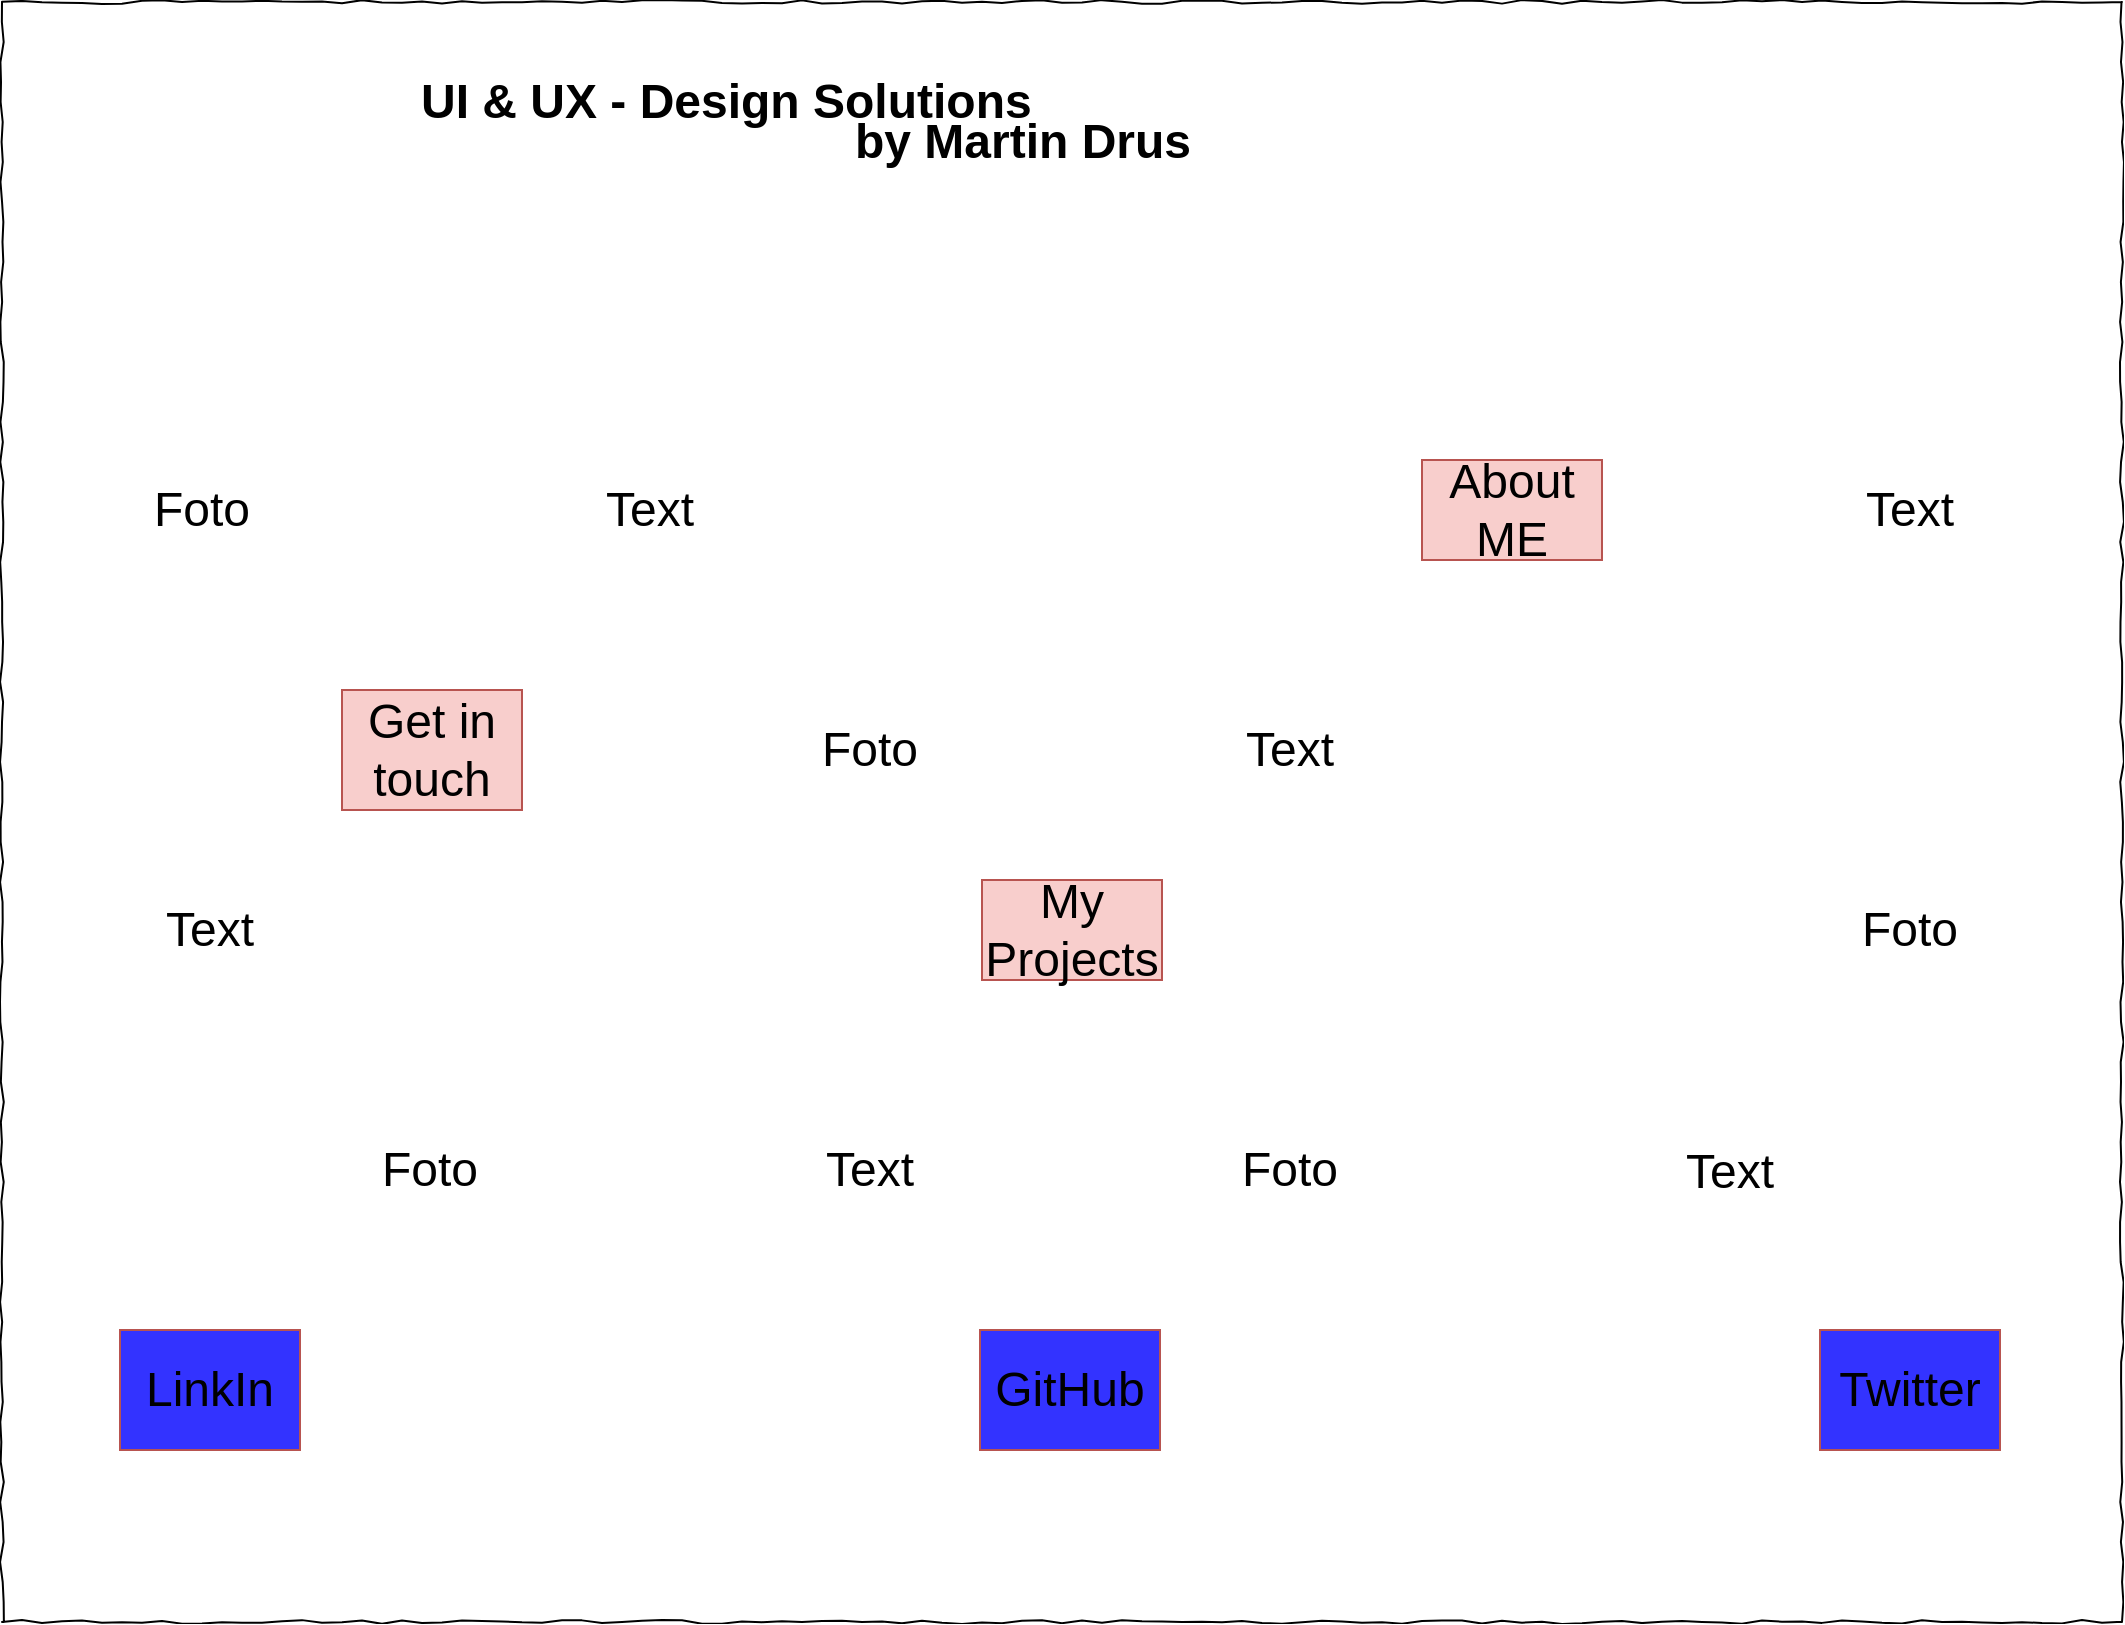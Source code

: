 <mxfile version="20.0.4" type="github" pages="8">
  <diagram name="Desktop_Homepage" id="03018318-947c-dd8e-b7a3-06fadd420f32">
    <mxGraphModel dx="1422" dy="1682" grid="1" gridSize="10" guides="1" tooltips="1" connect="1" arrows="1" fold="1" page="1" pageScale="1" pageWidth="1100" pageHeight="850" background="none" math="0" shadow="0">
      <root>
        <mxCell id="0" />
        <mxCell id="1" parent="0" />
        <mxCell id="HQag_VCg8Njc-sEDRuP--3" value="" style="shape=image;html=1;verticalAlign=top;verticalLabelPosition=bottom;labelBackgroundColor=#ffffff;imageAspect=0;aspect=fixed;image=https://cdn1.iconfinder.com/data/icons/bootstrap-vol-3/16/hexagon-128.png;rotation=90;" vertex="1" parent="1">
          <mxGeometry x="80" y="60" width="128" height="128" as="geometry" />
        </mxCell>
        <mxCell id="HQag_VCg8Njc-sEDRuP--4" value="" style="shape=image;html=1;verticalAlign=top;verticalLabelPosition=bottom;labelBackgroundColor=#ffffff;imageAspect=0;aspect=fixed;image=https://cdn1.iconfinder.com/data/icons/bootstrap-vol-3/16/hexagon-128.png;rotation=90;labelBorderColor=#FF0000;" vertex="1" parent="1">
          <mxGeometry x="190" y="180" width="128" height="128" as="geometry" />
        </mxCell>
        <mxCell id="HQag_VCg8Njc-sEDRuP--5" value="" style="shape=image;html=1;verticalAlign=top;verticalLabelPosition=bottom;labelBackgroundColor=#ffffff;imageAspect=0;aspect=fixed;image=https://cdn1.iconfinder.com/data/icons/bootstrap-vol-3/16/hexagon-128.png;rotation=90;" vertex="1" parent="1">
          <mxGeometry x="510" y="60" width="128" height="128" as="geometry" />
        </mxCell>
        <mxCell id="HQag_VCg8Njc-sEDRuP--6" value="" style="shape=image;html=1;verticalAlign=top;verticalLabelPosition=bottom;labelBackgroundColor=#ffffff;imageAspect=0;aspect=fixed;image=https://cdn1.iconfinder.com/data/icons/bootstrap-vol-3/16/hexagon-128.png;rotation=90;" vertex="1" parent="1">
          <mxGeometry x="930" y="60" width="128" height="128" as="geometry" />
        </mxCell>
        <mxCell id="HQag_VCg8Njc-sEDRuP--7" value="" style="shape=image;html=1;verticalAlign=top;verticalLabelPosition=bottom;labelBackgroundColor=#ffffff;imageAspect=0;aspect=fixed;image=https://cdn1.iconfinder.com/data/icons/bootstrap-vol-3/16/hexagon-128.png;rotation=90;" vertex="1" parent="1">
          <mxGeometry x="730" y="60" width="128" height="128" as="geometry" />
        </mxCell>
        <mxCell id="HQag_VCg8Njc-sEDRuP--8" value="&lt;span style=&quot;color: rgba(0, 0, 0, 0); font-family: monospace; font-size: 0px; text-align: start; background-color: rgb(248, 249, 250);&quot;&gt;%3CmxGraphModel%3E%3Croot%3E%3CmxCell%20id%3D%220%22%2F%3E%3CmxCell%20id%3D%221%22%20parent%3D%220%22%2F%3E%3CmxCell%20id%3D%222%22%20value%3D%22Foto%22%20style%3D%22text%3Bhtml%3D1%3BstrokeColor%3Dnone%3BfillColor%3Dnone%3Balign%3Dcenter%3BverticalAlign%3Dmiddle%3BwhiteSpace%3Dwrap%3Brounded%3D0%3BfontSize%3D24%3B%22%20vertex%3D%221%22%20parent%3D%221%22%3E%3CmxGeometry%20x%3D%22110%22%20y%3D%22109%22%20width%3D%2260%22%20height%3D%2230%22%20as%3D%22geometry%22%2F%3E%3C%2FmxCell%3E%3C%2Froot%3E%3C%2FmxGraphModel%3E&lt;/span&gt;" style="shape=image;html=1;verticalAlign=top;verticalLabelPosition=bottom;labelBackgroundColor=#ffffff;imageAspect=0;aspect=fixed;image=https://cdn1.iconfinder.com/data/icons/bootstrap-vol-3/16/hexagon-128.png;rotation=90;" vertex="1" parent="1">
          <mxGeometry x="300" y="60" width="128" height="128" as="geometry" />
        </mxCell>
        <mxCell id="HQag_VCg8Njc-sEDRuP--9" value="" style="shape=image;html=1;verticalAlign=top;verticalLabelPosition=bottom;labelBackgroundColor=#ffffff;imageAspect=0;aspect=fixed;image=https://cdn1.iconfinder.com/data/icons/bootstrap-vol-3/16/hexagon-128.png;rotation=90;" vertex="1" parent="1">
          <mxGeometry x="410" y="180" width="128" height="128" as="geometry" />
        </mxCell>
        <mxCell id="HQag_VCg8Njc-sEDRuP--10" value="" style="shape=image;html=1;verticalAlign=top;verticalLabelPosition=bottom;labelBackgroundColor=#ffffff;imageAspect=0;aspect=fixed;image=https://cdn1.iconfinder.com/data/icons/bootstrap-vol-3/16/hexagon-128.png;rotation=90;" vertex="1" parent="1">
          <mxGeometry x="620" y="180" width="128" height="128" as="geometry" />
        </mxCell>
        <mxCell id="HQag_VCg8Njc-sEDRuP--11" value="" style="shape=image;html=1;verticalAlign=top;verticalLabelPosition=bottom;labelBackgroundColor=#ffffff;imageAspect=0;aspect=fixed;image=https://cdn1.iconfinder.com/data/icons/bootstrap-vol-3/16/hexagon-128.png;rotation=90;" vertex="1" parent="1">
          <mxGeometry x="840" y="180" width="128" height="128" as="geometry" />
        </mxCell>
        <mxCell id="HQag_VCg8Njc-sEDRuP--12" value="" style="shape=image;html=1;verticalAlign=top;verticalLabelPosition=bottom;labelBackgroundColor=#ffffff;imageAspect=0;aspect=fixed;image=https://cdn1.iconfinder.com/data/icons/bootstrap-vol-3/16/hexagon-128.png;rotation=90;" vertex="1" parent="1">
          <mxGeometry x="80" y="270" width="128" height="128" as="geometry" />
        </mxCell>
        <mxCell id="HQag_VCg8Njc-sEDRuP--13" value="" style="shape=image;html=1;verticalAlign=top;verticalLabelPosition=bottom;labelBackgroundColor=#ffffff;imageAspect=0;aspect=fixed;image=https://cdn1.iconfinder.com/data/icons/bootstrap-vol-3/16/hexagon-128.png;rotation=90;" vertex="1" parent="1">
          <mxGeometry x="300" y="270" width="128" height="128" as="geometry" />
        </mxCell>
        <mxCell id="HQag_VCg8Njc-sEDRuP--14" value="" style="shape=image;html=1;verticalAlign=top;verticalLabelPosition=bottom;labelBackgroundColor=#ffffff;imageAspect=0;aspect=fixed;image=https://cdn1.iconfinder.com/data/icons/bootstrap-vol-3/16/hexagon-128.png;rotation=90;" vertex="1" parent="1">
          <mxGeometry x="510" y="270" width="128" height="128" as="geometry" />
        </mxCell>
        <mxCell id="HQag_VCg8Njc-sEDRuP--15" value="" style="shape=image;html=1;verticalAlign=top;verticalLabelPosition=bottom;labelBackgroundColor=#ffffff;imageAspect=0;aspect=fixed;image=https://cdn1.iconfinder.com/data/icons/bootstrap-vol-3/16/hexagon-128.png;rotation=90;" vertex="1" parent="1">
          <mxGeometry x="730" y="270" width="128" height="128" as="geometry" />
        </mxCell>
        <mxCell id="HQag_VCg8Njc-sEDRuP--16" value="" style="shape=image;html=1;verticalAlign=top;verticalLabelPosition=bottom;labelBackgroundColor=#ffffff;imageAspect=0;aspect=fixed;image=https://cdn1.iconfinder.com/data/icons/bootstrap-vol-3/16/hexagon-128.png;rotation=90;" vertex="1" parent="1">
          <mxGeometry x="930" y="270" width="128" height="128" as="geometry" />
        </mxCell>
        <mxCell id="HQag_VCg8Njc-sEDRuP--17" value="" style="shape=image;html=1;verticalAlign=top;verticalLabelPosition=bottom;labelBackgroundColor=#ffffff;imageAspect=0;aspect=fixed;image=https://cdn1.iconfinder.com/data/icons/bootstrap-vol-3/16/hexagon-128.png;rotation=90;" vertex="1" parent="1">
          <mxGeometry x="190" y="390" width="128" height="128" as="geometry" />
        </mxCell>
        <mxCell id="HQag_VCg8Njc-sEDRuP--18" value="" style="shape=image;html=1;verticalAlign=top;verticalLabelPosition=bottom;labelBackgroundColor=#ffffff;imageAspect=0;aspect=fixed;image=https://cdn1.iconfinder.com/data/icons/bootstrap-vol-3/16/hexagon-128.png;rotation=90;" vertex="1" parent="1">
          <mxGeometry x="410" y="390" width="128" height="128" as="geometry" />
        </mxCell>
        <mxCell id="HQag_VCg8Njc-sEDRuP--19" value="" style="shape=image;html=1;verticalAlign=top;verticalLabelPosition=bottom;labelBackgroundColor=#ffffff;imageAspect=0;aspect=fixed;image=https://cdn1.iconfinder.com/data/icons/bootstrap-vol-3/16/hexagon-128.png;rotation=90;" vertex="1" parent="1">
          <mxGeometry x="620" y="390" width="128" height="128" as="geometry" />
        </mxCell>
        <mxCell id="HQag_VCg8Njc-sEDRuP--20" value="" style="shape=image;html=1;verticalAlign=top;verticalLabelPosition=bottom;labelBackgroundColor=#ffffff;imageAspect=0;aspect=fixed;image=https://cdn1.iconfinder.com/data/icons/bootstrap-vol-3/16/hexagon-128.png;rotation=90;" vertex="1" parent="1">
          <mxGeometry x="840" y="390" width="128" height="128" as="geometry" />
        </mxCell>
        <mxCell id="HQag_VCg8Njc-sEDRuP--21" value="" style="shape=image;html=1;verticalAlign=top;verticalLabelPosition=bottom;labelBackgroundColor=#ffffff;imageAspect=0;aspect=fixed;image=https://cdn1.iconfinder.com/data/icons/bootstrap-vol-3/16/hexagon-128.png;rotation=90;" vertex="1" parent="1">
          <mxGeometry x="80" y="500" width="128" height="128" as="geometry" />
        </mxCell>
        <mxCell id="HQag_VCg8Njc-sEDRuP--22" value="" style="shape=image;html=1;verticalAlign=top;verticalLabelPosition=bottom;labelBackgroundColor=#ffffff;imageAspect=0;aspect=fixed;image=https://cdn1.iconfinder.com/data/icons/bootstrap-vol-3/16/hexagon-128.png;rotation=90;" vertex="1" parent="1">
          <mxGeometry x="300" y="500" width="128" height="128" as="geometry" />
        </mxCell>
        <mxCell id="HQag_VCg8Njc-sEDRuP--23" value="" style="shape=image;html=1;verticalAlign=top;verticalLabelPosition=bottom;labelBackgroundColor=#ffffff;imageAspect=0;aspect=fixed;image=https://cdn1.iconfinder.com/data/icons/bootstrap-vol-3/16/hexagon-128.png;rotation=90;" vertex="1" parent="1">
          <mxGeometry x="510" y="500" width="128" height="128" as="geometry" />
        </mxCell>
        <mxCell id="HQag_VCg8Njc-sEDRuP--24" value="" style="shape=image;html=1;verticalAlign=top;verticalLabelPosition=bottom;labelBackgroundColor=#ffffff;imageAspect=0;aspect=fixed;image=https://cdn1.iconfinder.com/data/icons/bootstrap-vol-3/16/hexagon-128.png;rotation=90;" vertex="1" parent="1">
          <mxGeometry x="730" y="500" width="128" height="128" as="geometry" />
        </mxCell>
        <mxCell id="HQag_VCg8Njc-sEDRuP--25" value="" style="shape=image;html=1;verticalAlign=top;verticalLabelPosition=bottom;labelBackgroundColor=#ffffff;imageAspect=0;aspect=fixed;image=https://cdn1.iconfinder.com/data/icons/bootstrap-vol-3/16/hexagon-128.png;rotation=90;" vertex="1" parent="1">
          <mxGeometry x="930" y="500" width="128" height="128" as="geometry" />
        </mxCell>
        <mxCell id="HQag_VCg8Njc-sEDRuP--26" value="&lt;b&gt;&lt;font style=&quot;font-size: 24px;&quot;&gt;UI &amp;amp; UX - Design Solutions&amp;nbsp;&lt;br&gt;&lt;/font&gt;&lt;/b&gt;" style="text;html=1;strokeColor=none;fillColor=none;align=center;verticalAlign=middle;whiteSpace=wrap;rounded=0;" vertex="1" parent="1">
          <mxGeometry x="120" y="-120" width="571" height="80" as="geometry" />
        </mxCell>
        <mxCell id="HQag_VCg8Njc-sEDRuP--27" value="&lt;b&gt;&lt;font style=&quot;font-size: 24px;&quot;&gt;by Martin Drus&lt;br&gt;&lt;/font&gt;&lt;/b&gt;" style="text;html=1;strokeColor=none;fillColor=none;align=center;verticalAlign=middle;whiteSpace=wrap;rounded=0;" vertex="1" parent="1">
          <mxGeometry x="265" y="-100" width="571" height="80" as="geometry" />
        </mxCell>
        <mxCell id="HQag_VCg8Njc-sEDRuP--29" value="Foto" style="text;html=1;strokeColor=none;fillColor=none;align=center;verticalAlign=middle;whiteSpace=wrap;rounded=0;fontSize=24;" vertex="1" parent="1">
          <mxGeometry x="110" y="109" width="60" height="30" as="geometry" />
        </mxCell>
        <mxCell id="HQag_VCg8Njc-sEDRuP--30" value="Foto" style="text;html=1;strokeColor=none;fillColor=none;align=center;verticalAlign=middle;whiteSpace=wrap;rounded=0;fontSize=24;" vertex="1" parent="1">
          <mxGeometry x="444" y="229" width="60" height="30" as="geometry" />
        </mxCell>
        <mxCell id="HQag_VCg8Njc-sEDRuP--31" value="Foto" style="text;html=1;strokeColor=none;fillColor=none;align=center;verticalAlign=middle;whiteSpace=wrap;rounded=0;fontSize=24;" vertex="1" parent="1">
          <mxGeometry x="964" y="319" width="60" height="30" as="geometry" />
        </mxCell>
        <mxCell id="HQag_VCg8Njc-sEDRuP--32" value="Foto" style="text;html=1;strokeColor=none;fillColor=none;align=center;verticalAlign=middle;whiteSpace=wrap;rounded=0;fontSize=24;" vertex="1" parent="1">
          <mxGeometry x="224" y="439" width="60" height="30" as="geometry" />
        </mxCell>
        <mxCell id="HQag_VCg8Njc-sEDRuP--33" value="Foto" style="text;html=1;strokeColor=none;fillColor=none;align=center;verticalAlign=middle;whiteSpace=wrap;rounded=0;fontSize=24;" vertex="1" parent="1">
          <mxGeometry x="654" y="439" width="60" height="30" as="geometry" />
        </mxCell>
        <mxCell id="HQag_VCg8Njc-sEDRuP--34" value="Text" style="text;html=1;strokeColor=none;fillColor=none;align=center;verticalAlign=middle;whiteSpace=wrap;rounded=0;fontSize=24;" vertex="1" parent="1">
          <mxGeometry x="654" y="229" width="60" height="30" as="geometry" />
        </mxCell>
        <mxCell id="HQag_VCg8Njc-sEDRuP--35" value="Text" style="text;html=1;strokeColor=none;fillColor=none;align=center;verticalAlign=middle;whiteSpace=wrap;rounded=0;fontSize=24;" vertex="1" parent="1">
          <mxGeometry x="114" y="319" width="60" height="30" as="geometry" />
        </mxCell>
        <mxCell id="HQag_VCg8Njc-sEDRuP--36" value="Text" style="text;html=1;strokeColor=none;fillColor=none;align=center;verticalAlign=middle;whiteSpace=wrap;rounded=0;fontSize=24;" vertex="1" parent="1">
          <mxGeometry x="964" y="109" width="60" height="30" as="geometry" />
        </mxCell>
        <mxCell id="HQag_VCg8Njc-sEDRuP--37" value="Text" style="text;html=1;strokeColor=none;fillColor=none;align=center;verticalAlign=middle;whiteSpace=wrap;rounded=0;fontSize=24;" vertex="1" parent="1">
          <mxGeometry x="334" y="109" width="60" height="30" as="geometry" />
        </mxCell>
        <mxCell id="HQag_VCg8Njc-sEDRuP--38" value="Text" style="text;html=1;strokeColor=none;fillColor=none;align=center;verticalAlign=middle;whiteSpace=wrap;rounded=0;fontSize=24;" vertex="1" parent="1">
          <mxGeometry x="444" y="439" width="60" height="30" as="geometry" />
        </mxCell>
        <mxCell id="HQag_VCg8Njc-sEDRuP--39" value="About ME" style="text;html=1;strokeColor=#b85450;fillColor=#f8cecc;align=center;verticalAlign=middle;whiteSpace=wrap;rounded=0;fontSize=24;" vertex="1" parent="1">
          <mxGeometry x="750" y="99" width="90" height="50" as="geometry" />
        </mxCell>
        <mxCell id="HQag_VCg8Njc-sEDRuP--40" value="My Projects" style="text;html=1;strokeColor=#b85450;fillColor=#f8cecc;align=center;verticalAlign=middle;whiteSpace=wrap;rounded=0;fontSize=24;" vertex="1" parent="1">
          <mxGeometry x="530" y="309" width="90" height="50" as="geometry" />
        </mxCell>
        <mxCell id="HQag_VCg8Njc-sEDRuP--41" value="Get in touch" style="text;html=1;strokeColor=#b85450;fillColor=#f8cecc;align=center;verticalAlign=middle;whiteSpace=wrap;rounded=0;fontSize=24;" vertex="1" parent="1">
          <mxGeometry x="210" y="214" width="90" height="60" as="geometry" />
        </mxCell>
        <mxCell id="HQag_VCg8Njc-sEDRuP--43" value="LinkIn" style="text;html=1;strokeColor=#b85450;fillColor=#3333FF;align=center;verticalAlign=middle;whiteSpace=wrap;rounded=0;fontSize=24;" vertex="1" parent="1">
          <mxGeometry x="99" y="534" width="90" height="60" as="geometry" />
        </mxCell>
        <mxCell id="HQag_VCg8Njc-sEDRuP--44" value="GitHub" style="text;html=1;strokeColor=#b85450;fillColor=#3333FF;align=center;verticalAlign=middle;whiteSpace=wrap;rounded=0;fontSize=24;" vertex="1" parent="1">
          <mxGeometry x="529" y="534" width="90" height="60" as="geometry" />
        </mxCell>
        <mxCell id="HQag_VCg8Njc-sEDRuP--45" value="Twitter" style="text;html=1;strokeColor=#b85450;fillColor=#3333FF;align=center;verticalAlign=middle;whiteSpace=wrap;rounded=0;fontSize=24;" vertex="1" parent="1">
          <mxGeometry x="949" y="534" width="90" height="60" as="geometry" />
        </mxCell>
        <mxCell id="HQag_VCg8Njc-sEDRuP--46" value="Text" style="text;html=1;strokeColor=none;fillColor=none;align=center;verticalAlign=middle;whiteSpace=wrap;rounded=0;fontSize=24;" vertex="1" parent="1">
          <mxGeometry x="874" y="440" width="60" height="30" as="geometry" />
        </mxCell>
        <mxCell id="HQag_VCg8Njc-sEDRuP--47" value="" style="whiteSpace=wrap;html=1;rounded=0;shadow=0;labelBackgroundColor=none;strokeColor=#000000;strokeWidth=1;fillColor=none;fontFamily=Verdana;fontSize=12;fontColor=#000000;align=center;comic=1;" vertex="1" parent="1">
          <mxGeometry x="40" y="-130" width="1060" height="810" as="geometry" />
        </mxCell>
      </root>
    </mxGraphModel>
  </diagram>
  <diagram id="EDaRqh74dWG1j9Z9ahJO" name="Desktop_About-Me">
    <mxGraphModel dx="1422" dy="832" grid="1" gridSize="10" guides="1" tooltips="1" connect="1" arrows="1" fold="1" page="1" pageScale="1" pageWidth="850" pageHeight="1100" math="0" shadow="0">
      <root>
        <mxCell id="0" />
        <mxCell id="1" parent="0" />
        <mxCell id="-d_bdQDo-rpvYHZssoj2-1" value="" style="whiteSpace=wrap;html=1;rounded=0;shadow=0;labelBackgroundColor=none;strokeColor=#000000;strokeWidth=1;fillColor=none;fontFamily=Verdana;fontSize=12;fontColor=#000000;align=center;comic=1;" vertex="1" parent="1">
          <mxGeometry x="40" y="70" width="1060" height="810" as="geometry" />
        </mxCell>
        <mxCell id="-d_bdQDo-rpvYHZssoj2-2" value="&lt;font style=&quot;font-size: 36px;&quot;&gt;About Me&lt;/font&gt;" style="text;html=1;strokeColor=none;fillColor=none;align=center;verticalAlign=middle;whiteSpace=wrap;rounded=0;labelBackgroundColor=#FFFFFF;labelBorderColor=#FFFFFF;fontSize=24;" vertex="1" parent="1">
          <mxGeometry x="120" y="120" width="450" height="70" as="geometry" />
        </mxCell>
        <mxCell id="-d_bdQDo-rpvYHZssoj2-3" value="Hello World, here I&#39;m going to tell you something about me. What I&#39;ve done so far. What I&#39;m interested in.&amp;nbsp;&amp;nbsp;" style="text;html=1;strokeColor=none;fillColor=none;align=center;verticalAlign=middle;whiteSpace=wrap;rounded=0;labelBackgroundColor=#FFFFFF;labelBorderColor=#FFFFFF;fontSize=36;" vertex="1" parent="1">
          <mxGeometry x="100" y="210" width="940" height="150" as="geometry" />
        </mxCell>
        <mxCell id="FlIaITm4uouUBMjF2gLu-1" value="top" style="ellipse;whiteSpace=wrap;html=1;aspect=fixed;labelBackgroundColor=#FFFFFF;labelBorderColor=#FFFFFF;fontSize=36;fillColor=#3333FF;" vertex="1" parent="1">
          <mxGeometry x="1010" y="790" width="80" height="80" as="geometry" />
        </mxCell>
      </root>
    </mxGraphModel>
  </diagram>
  <diagram id="Dr5gDNWHGPes__5wXQDO" name="Desktop_Get-in-touch">
    <mxGraphModel dx="1422" dy="832" grid="1" gridSize="10" guides="1" tooltips="1" connect="1" arrows="1" fold="1" page="1" pageScale="1" pageWidth="850" pageHeight="1100" math="0" shadow="0">
      <root>
        <mxCell id="0" />
        <mxCell id="1" parent="0" />
        <mxCell id="qwN3McLyx5Dh_kIKMMpS-1" value="&lt;span style=&quot;color: rgba(0, 0, 0, 0); font-family: monospace; font-size: 0px; text-align: start;&quot;&gt;%3CmxGraphModel%3E%3Croot%3E%3CmxCell%20id%3D%220%22%2F%3E%3CmxCell%20id%3D%221%22%20parent%3D%220%22%2F%3E%3CmxCell%20id%3D%222%22%20value%3D%22Feel%20free%20to%20get%20in%20touch.%20I&#39;ll%20answer%20asap%22%20style%3D%22text%3Bhtml%3D1%3BstrokeColor%3Dnone%3BfillColor%3Dnone%3Balign%3Dcenter%3BverticalAlign%3Dmiddle%3BwhiteSpace%3Dwrap%3Brounded%3D0%3BlabelBackgroundColor%3D%23FFFFFF%3BlabelBorderColor%3D%23FFFFFF%3BfontSize%3D36%3B%22%20vertex%3D%221%22%20parent%3D%221%22%3E%3CmxGeometry%20x%3D%22160%22%20y%3D%22100%22%20width%3D%22790%22%20height%3D%2230%22%20as%3D%22geometry%22%2F%3E%3C%2FmxCell%3E%3C%2Froot%3E%3C%2FmxGraphModel%3E&lt;/span&gt;" style="whiteSpace=wrap;html=1;rounded=0;shadow=0;labelBackgroundColor=none;strokeColor=#000000;strokeWidth=1;fillColor=none;fontFamily=Verdana;fontSize=12;fontColor=#000000;align=center;comic=1;" vertex="1" parent="1">
          <mxGeometry x="45" y="100" width="1060" height="810" as="geometry" />
        </mxCell>
        <mxCell id="qwN3McLyx5Dh_kIKMMpS-2" value="Contact Me" style="text;html=1;strokeColor=none;fillColor=none;align=center;verticalAlign=middle;whiteSpace=wrap;rounded=0;labelBackgroundColor=#FFFFFF;labelBorderColor=#FFFFFF;fontSize=36;" vertex="1" parent="1">
          <mxGeometry x="80" y="20" width="370" height="50" as="geometry" />
        </mxCell>
        <mxCell id="qwN3McLyx5Dh_kIKMMpS-10" value="" style="html=1;shadow=0;dashed=0;shape=mxgraph.bootstrap.rrect;rSize=5;strokeColor=#CED4DA;html=1;whiteSpace=wrap;fillColor=#FFFFFF;fontColor=#7D868C;align=left;spacing=15;spacingLeft=40;fontSize=14;labelBackgroundColor=#FFFFFF;labelBorderColor=#FFFFFF;" vertex="1" parent="1">
          <mxGeometry x="140" y="190" width="900" height="40" as="geometry" />
        </mxCell>
        <mxCell id="qwN3McLyx5Dh_kIKMMpS-11" value="First and last name" style="html=1;shadow=0;dashed=0;shape=mxgraph.bootstrap.leftButton;strokeColor=inherit;gradientColor=inherit;fontColor=inherit;fillColor=#E9ECEF;rSize=5;perimeter=none;whiteSpace=wrap;resizeHeight=1;fontSize=14;labelBackgroundColor=#FFFFFF;labelBorderColor=#FFFFFF;" vertex="1" parent="qwN3McLyx5Dh_kIKMMpS-10">
          <mxGeometry width="157.5" height="40" as="geometry" />
        </mxCell>
        <mxCell id="qwN3McLyx5Dh_kIKMMpS-12" value="" style="html=1;shadow=0;dashed=0;shape=mxgraph.bootstrap.rightButton;strokeColor=inherit;gradientColor=inherit;fontColor=inherit;fillColor=none;rSize=5;perimeter=none;whiteSpace=wrap;resizeHeight=1;fontSize=14;labelBackgroundColor=#FFFFFF;labelBorderColor=#FFFFFF;" vertex="1" parent="qwN3McLyx5Dh_kIKMMpS-10">
          <mxGeometry x="1" width="370" height="40" relative="1" as="geometry">
            <mxPoint x="-370" as="offset" />
          </mxGeometry>
        </mxCell>
        <mxCell id="qwN3McLyx5Dh_kIKMMpS-13" value="Default text" style="strokeWidth=1;html=1;shadow=0;dashed=0;shape=mxgraph.ios.iTextInput;strokeColor=#444444;buttonText=;fontSize=8;whiteSpace=wrap;align=left;labelBackgroundColor=#FFFFFF;labelBorderColor=#FFFFFF;fillColor=#3333FF;" vertex="1" parent="1">
          <mxGeometry x="140" y="300" width="900" height="180" as="geometry" />
        </mxCell>
        <mxCell id="qwN3McLyx5Dh_kIKMMpS-14" value="" style="html=1;shadow=0;dashed=0;shape=mxgraph.bootstrap.rrect;rSize=5;strokeColor=#CED4DA;html=1;whiteSpace=wrap;fillColor=#FFFFFF;fontColor=#7D868C;align=left;spacingLeft=80;spacing=15;fontSize=14;labelBackgroundColor=#FFFFFF;labelBorderColor=#FFFFFF;" vertex="1" parent="1">
          <mxGeometry x="140" y="240" width="900" height="40" as="geometry" />
        </mxCell>
        <mxCell id="qwN3McLyx5Dh_kIKMMpS-15" value="" style="shape=triangle;direction=south;fillColor=#343A40;strokeColor=none;perimeter=none;labelBackgroundColor=#FFFFFF;labelBorderColor=#FFFFFF;fontSize=36;" vertex="1" parent="qwN3McLyx5Dh_kIKMMpS-14">
          <mxGeometry x="1" y="0.5" width="7" height="3" relative="1" as="geometry">
            <mxPoint x="-17" y="1" as="offset" />
          </mxGeometry>
        </mxCell>
        <mxCell id="qwN3McLyx5Dh_kIKMMpS-16" value="" style="shape=triangle;direction=north;fillColor=#343A40;strokeColor=none;perimeter=none;labelBackgroundColor=#FFFFFF;labelBorderColor=#FFFFFF;fontSize=36;" vertex="1" parent="qwN3McLyx5Dh_kIKMMpS-14">
          <mxGeometry x="1" y="0.5" width="7" height="3" relative="1" as="geometry">
            <mxPoint x="-17" y="-4" as="offset" />
          </mxGeometry>
        </mxCell>
        <mxCell id="qwN3McLyx5Dh_kIKMMpS-17" value="Options" style="html=1;shadow=0;dashed=0;shape=mxgraph.bootstrap.leftButton;strokeColor=#CED4DA;gradientColor=inherit;fontColor=inherit;fillColor=#E9ECEF;rSize=5;perimeter=none;whiteSpace=wrap;resizeHeight=1;fontSize=14;align=left;spacing=15;labelBackgroundColor=#FFFFFF;labelBorderColor=#FFFFFF;" vertex="1" parent="qwN3McLyx5Dh_kIKMMpS-14">
          <mxGeometry width="80" height="40" relative="1" as="geometry" />
        </mxCell>
        <mxCell id="qwN3McLyx5Dh_kIKMMpS-18" value="Feel free to get in touch. I&#39;ll answer asap" style="text;html=1;strokeColor=none;fillColor=none;align=center;verticalAlign=middle;whiteSpace=wrap;rounded=0;labelBackgroundColor=#FFFFFF;labelBorderColor=#FFFFFF;fontSize=36;" vertex="1" parent="1">
          <mxGeometry x="160" y="100" width="790" height="30" as="geometry" />
        </mxCell>
        <mxCell id="qwN3McLyx5Dh_kIKMMpS-19" value="Check my social media accounts" style="text;html=1;strokeColor=none;fillColor=none;align=center;verticalAlign=middle;whiteSpace=wrap;rounded=0;labelBackgroundColor=#FFFFFF;labelBorderColor=#FFFFFF;fontSize=36;" vertex="1" parent="1">
          <mxGeometry x="180" y="520" width="790" height="30" as="geometry" />
        </mxCell>
        <mxCell id="qwN3McLyx5Dh_kIKMMpS-20" value="" style="dashed=0;outlineConnect=0;html=1;align=center;labelPosition=center;verticalLabelPosition=bottom;verticalAlign=top;shape=mxgraph.webicons.twitter;fillColor=#49EAF7;gradientColor=#137BD0;labelBackgroundColor=#FFFFFF;labelBorderColor=#FFFFFF;fontSize=36;" vertex="1" parent="1">
          <mxGeometry x="530" y="650" width="102.4" height="102.4" as="geometry" />
        </mxCell>
        <mxCell id="qwN3McLyx5Dh_kIKMMpS-21" value="" style="verticalLabelPosition=bottom;html=1;verticalAlign=top;align=center;strokeColor=none;fillColor=#00BEF2;shape=mxgraph.azure.github_code;pointerEvents=1;labelBackgroundColor=#FFFFFF;labelBorderColor=#FFFFFF;fontSize=36;" vertex="1" parent="1">
          <mxGeometry x="290" y="650" width="110" height="100" as="geometry" />
        </mxCell>
        <mxCell id="qwN3McLyx5Dh_kIKMMpS-22" value="" style="dashed=0;outlineConnect=0;html=1;align=center;labelPosition=center;verticalLabelPosition=bottom;verticalAlign=top;shape=mxgraph.webicons.linkedin;fillColor=#0095DB;gradientColor=#006391;labelBackgroundColor=#FFFFFF;labelBorderColor=#FFFFFF;fontSize=36;" vertex="1" parent="1">
          <mxGeometry x="800" y="650" width="102.4" height="102.4" as="geometry" />
        </mxCell>
        <mxCell id="vanH7Hqy7JWSX7cfGDVM-1" value="top" style="ellipse;whiteSpace=wrap;html=1;aspect=fixed;labelBackgroundColor=#FFFFFF;labelBorderColor=#FFFFFF;fontSize=36;fillColor=#3333FF;" vertex="1" parent="1">
          <mxGeometry x="1010" y="820" width="80" height="80" as="geometry" />
        </mxCell>
      </root>
    </mxGraphModel>
  </diagram>
  <diagram id="_vjm3HC13pXf-T2ZKwVk" name="Desktop_My-Projects">
    <mxGraphModel dx="1422" dy="832" grid="1" gridSize="10" guides="1" tooltips="1" connect="1" arrows="1" fold="1" page="1" pageScale="1" pageWidth="850" pageHeight="1100" math="0" shadow="0">
      <root>
        <mxCell id="0" />
        <mxCell id="1" parent="0" />
        <mxCell id="0fKRASsqdoXXgyMYBIkb-1" value="My Projects" style="text;html=1;strokeColor=none;fillColor=none;align=center;verticalAlign=middle;whiteSpace=wrap;rounded=0;labelBackgroundColor=#FFFFFF;labelBorderColor=#FFFFFF;fontSize=36;" vertex="1" parent="1">
          <mxGeometry x="280" y="30" width="315" height="30" as="geometry" />
        </mxCell>
        <mxCell id="0fKRASsqdoXXgyMYBIkb-2" value="" style="shape=image;html=1;verticalAlign=top;verticalLabelPosition=bottom;labelBackgroundColor=#ffffff;imageAspect=0;aspect=fixed;image=https://cdn4.iconfinder.com/data/icons/computer-and-web-2/500/Tile-128.png;labelBorderColor=#FFFFFF;fontSize=36;fillColor=#3333FF;" vertex="1" parent="1">
          <mxGeometry x="180" y="200" width="542.5" height="542.5" as="geometry" />
        </mxCell>
        <mxCell id="0fKRASsqdoXXgyMYBIkb-7" value="Html / CSS" style="text;html=1;strokeColor=none;fillColor=none;align=center;verticalAlign=middle;whiteSpace=wrap;rounded=0;labelBackgroundColor=#FFFFFF;labelBorderColor=#FFFFFF;fontSize=36;" vertex="1" parent="1">
          <mxGeometry x="287.5" y="210" width="300" height="30" as="geometry" />
        </mxCell>
        <mxCell id="0fKRASsqdoXXgyMYBIkb-8" value="top" style="ellipse;whiteSpace=wrap;html=1;aspect=fixed;labelBackgroundColor=#FFFFFF;labelBorderColor=#FFFFFF;fontSize=36;fillColor=#3333FF;" vertex="1" parent="1">
          <mxGeometry x="760" y="1010" width="80" height="80" as="geometry" />
        </mxCell>
      </root>
    </mxGraphModel>
  </diagram>
  <diagram id="Y4KTt3qSy5A-Lv_yXXne" name="Mobile_Homepage">
    <mxGraphModel dx="1422" dy="1932" grid="1" gridSize="10" guides="1" tooltips="1" connect="1" arrows="1" fold="1" page="1" pageScale="1" pageWidth="850" pageHeight="1100" math="0" shadow="0">
      <root>
        <mxCell id="0" />
        <mxCell id="1" parent="0" />
        <mxCell id="eLm_brv41OH1lldiyFbI-1" value="" style="whiteSpace=wrap;html=1;rounded=0;shadow=0;labelBackgroundColor=none;strokeColor=#000000;strokeWidth=1;fillColor=none;fontFamily=Verdana;fontSize=12;fontColor=#000000;align=center;comic=1;" vertex="1" parent="1">
          <mxGeometry x="190" y="-120" width="480" height="1580" as="geometry" />
        </mxCell>
        <mxCell id="ko7Eqrb8CaOPcTz2_YTC-1" value="" style="shape=image;html=1;verticalAlign=top;verticalLabelPosition=bottom;labelBackgroundColor=#ffffff;imageAspect=0;aspect=fixed;image=https://cdn1.iconfinder.com/data/icons/bootstrap-vol-3/16/hexagon-128.png;labelBorderColor=#FFFFFF;fontSize=36;fillColor=#3333FF;rotation=90;" vertex="1" parent="1">
          <mxGeometry x="316" y="-18" width="218" height="218" as="geometry" />
        </mxCell>
        <mxCell id="ko7Eqrb8CaOPcTz2_YTC-2" value="" style="shape=image;html=1;verticalAlign=top;verticalLabelPosition=bottom;labelBackgroundColor=#ffffff;imageAspect=0;aspect=fixed;image=https://cdn1.iconfinder.com/data/icons/bootstrap-vol-3/16/hexagon-128.png;labelBorderColor=#FFFFFF;fontSize=36;fillColor=#3333FF;rotation=90;" vertex="1" parent="1">
          <mxGeometry x="316" y="200" width="218" height="218" as="geometry" />
        </mxCell>
        <mxCell id="ko7Eqrb8CaOPcTz2_YTC-3" value="" style="shape=image;html=1;verticalAlign=top;verticalLabelPosition=bottom;labelBackgroundColor=#ffffff;imageAspect=0;aspect=fixed;image=https://cdn1.iconfinder.com/data/icons/bootstrap-vol-3/16/hexagon-128.png;labelBorderColor=#FFFFFF;fontSize=36;fillColor=#3333FF;rotation=90;" vertex="1" parent="1">
          <mxGeometry x="321" y="450" width="218" height="218" as="geometry" />
        </mxCell>
        <mxCell id="ko7Eqrb8CaOPcTz2_YTC-6" value="" style="shape=image;html=1;verticalAlign=top;verticalLabelPosition=bottom;labelBackgroundColor=#ffffff;imageAspect=0;aspect=fixed;image=https://cdn1.iconfinder.com/data/icons/bootstrap-vol-3/16/hexagon-128.png;labelBorderColor=#FFFFFF;fontSize=36;fillColor=#3333FF;rotation=90;" vertex="1" parent="1">
          <mxGeometry x="321" y="690" width="218" height="218" as="geometry" />
        </mxCell>
        <mxCell id="ko7Eqrb8CaOPcTz2_YTC-7" value="" style="shape=image;html=1;verticalAlign=top;verticalLabelPosition=bottom;labelBackgroundColor=#ffffff;imageAspect=0;aspect=fixed;image=https://cdn1.iconfinder.com/data/icons/bootstrap-vol-3/16/hexagon-128.png;labelBorderColor=#FFFFFF;fontSize=36;fillColor=#3333FF;rotation=90;" vertex="1" parent="1">
          <mxGeometry x="321" y="900" width="218" height="218" as="geometry" />
        </mxCell>
        <mxCell id="_FjmdGKoC_THpGq605Mr-1" value="UI &amp;amp; UX Design&amp;nbsp;" style="text;html=1;strokeColor=none;fillColor=none;align=center;verticalAlign=middle;whiteSpace=wrap;rounded=0;labelBackgroundColor=#FFFFFF;labelBorderColor=#FFFFFF;fontSize=36;" vertex="1" parent="1">
          <mxGeometry x="292.5" y="-90" width="280" height="30" as="geometry" />
        </mxCell>
        <mxCell id="_FjmdGKoC_THpGq605Mr-3" value="Foto" style="text;html=1;strokeColor=none;fillColor=none;align=center;verticalAlign=middle;whiteSpace=wrap;rounded=0;labelBackgroundColor=#FFFFFF;labelBorderColor=#FFFFFF;fontSize=36;" vertex="1" parent="1">
          <mxGeometry x="390" y="76" width="60" height="30" as="geometry" />
        </mxCell>
        <mxCell id="_FjmdGKoC_THpGq605Mr-4" value="About me" style="text;html=1;strokeColor=none;fillColor=none;align=center;verticalAlign=middle;whiteSpace=wrap;rounded=0;labelBackgroundColor=#FFFFFF;labelBorderColor=#FFFFFF;fontSize=36;" vertex="1" parent="1">
          <mxGeometry x="360" y="300" width="130" height="30" as="geometry" />
        </mxCell>
        <mxCell id="_FjmdGKoC_THpGq605Mr-5" value="My Projects" style="text;html=1;strokeColor=none;fillColor=none;align=center;verticalAlign=middle;whiteSpace=wrap;rounded=0;labelBackgroundColor=#FFFFFF;labelBorderColor=#FFFFFF;fontSize=36;" vertex="1" parent="1">
          <mxGeometry x="390" y="535" width="85" height="30" as="geometry" />
        </mxCell>
        <mxCell id="_FjmdGKoC_THpGq605Mr-6" value="Get in touch" style="text;html=1;strokeColor=none;fillColor=none;align=center;verticalAlign=middle;whiteSpace=wrap;rounded=0;labelBackgroundColor=#FFFFFF;labelBorderColor=#FFFFFF;fontSize=36;" vertex="1" parent="1">
          <mxGeometry x="370" y="770" width="120" height="60" as="geometry" />
        </mxCell>
        <mxCell id="_FjmdGKoC_THpGq605Mr-7" value="Back to top" style="text;html=1;strokeColor=none;fillColor=none;align=center;verticalAlign=middle;whiteSpace=wrap;rounded=0;labelBackgroundColor=#FFFFFF;labelBorderColor=#FFFFFF;fontSize=36;" vertex="1" parent="1">
          <mxGeometry x="370" y="990" width="120" height="30" as="geometry" />
        </mxCell>
        <mxCell id="_FjmdGKoC_THpGq605Mr-8" value="" style="verticalLabelPosition=bottom;html=1;verticalAlign=top;align=center;strokeColor=none;fillColor=#00BEF2;shape=mxgraph.azure.github_code;pointerEvents=1;labelBackgroundColor=#FFFFFF;labelBorderColor=#FFFFFF;fontSize=36;" vertex="1" parent="1">
          <mxGeometry x="360" y="1200" width="145" height="130" as="geometry" />
        </mxCell>
        <mxCell id="_FjmdGKoC_THpGq605Mr-9" value="" style="dashed=0;outlineConnect=0;html=1;align=center;labelPosition=center;verticalLabelPosition=bottom;verticalAlign=top;shape=mxgraph.webicons.twitter;fillColor=#49EAF7;gradientColor=#137BD0;labelBackgroundColor=#FFFFFF;labelBorderColor=#FFFFFF;fontSize=36;" vertex="1" parent="1">
          <mxGeometry x="230" y="1320" width="110" height="100" as="geometry" />
        </mxCell>
        <mxCell id="_FjmdGKoC_THpGq605Mr-10" value="" style="dashed=0;outlineConnect=0;html=1;align=center;labelPosition=center;verticalLabelPosition=bottom;verticalAlign=top;shape=mxgraph.webicons.linkedin;fillColor=#0095DB;gradientColor=#006391;labelBackgroundColor=#FFFFFF;labelBorderColor=#FFFFFF;fontSize=36;" vertex="1" parent="1">
          <mxGeometry x="530" y="1320" width="102.4" height="102.4" as="geometry" />
        </mxCell>
      </root>
    </mxGraphModel>
  </diagram>
  <diagram id="6U1dQWv0l7KMV_CQTgip" name="Mobile_About-Me">
    <mxGraphModel dx="1422" dy="1932" grid="1" gridSize="10" guides="1" tooltips="1" connect="1" arrows="1" fold="1" page="1" pageScale="1" pageWidth="850" pageHeight="1100" math="0" shadow="0">
      <root>
        <mxCell id="0" />
        <mxCell id="1" parent="0" />
        <mxCell id="5YiidrGqpL7mC74CM9wF-1" value="" style="whiteSpace=wrap;html=1;rounded=0;shadow=0;labelBackgroundColor=none;strokeColor=#000000;strokeWidth=1;fillColor=none;fontFamily=Verdana;fontSize=12;fontColor=#000000;align=center;comic=1;" vertex="1" parent="1">
          <mxGeometry x="190" y="-120" width="480" height="1380" as="geometry" />
        </mxCell>
        <mxCell id="5YiidrGqpL7mC74CM9wF-2" value="" style="shape=image;html=1;verticalAlign=top;verticalLabelPosition=bottom;labelBackgroundColor=#ffffff;imageAspect=0;aspect=fixed;image=https://cdn1.iconfinder.com/data/icons/bootstrap-vol-3/16/hexagon-128.png;labelBorderColor=#FFFFFF;fontSize=36;fillColor=#3333FF;rotation=90;" vertex="1" parent="1">
          <mxGeometry x="316" y="-18" width="218" height="218" as="geometry" />
        </mxCell>
        <mxCell id="5YiidrGqpL7mC74CM9wF-3" value="" style="shape=image;html=1;verticalAlign=top;verticalLabelPosition=bottom;labelBackgroundColor=#ffffff;imageAspect=0;aspect=fixed;image=https://cdn1.iconfinder.com/data/icons/bootstrap-vol-3/16/hexagon-128.png;labelBorderColor=#FFFFFF;fontSize=36;fillColor=#3333FF;rotation=90;" vertex="1" parent="1">
          <mxGeometry x="207" y="210" width="448" height="448" as="geometry" />
        </mxCell>
        <mxCell id="5YiidrGqpL7mC74CM9wF-6" value="" style="shape=image;html=1;verticalAlign=top;verticalLabelPosition=bottom;labelBackgroundColor=#ffffff;imageAspect=0;aspect=fixed;image=https://cdn1.iconfinder.com/data/icons/bootstrap-vol-3/16/hexagon-128.png;labelBorderColor=#FFFFFF;fontSize=36;fillColor=#3333FF;rotation=90;" vertex="1" parent="1">
          <mxGeometry x="321" y="670" width="218" height="218" as="geometry" />
        </mxCell>
        <mxCell id="5YiidrGqpL7mC74CM9wF-7" value="About Me" style="text;html=1;strokeColor=none;fillColor=none;align=center;verticalAlign=middle;whiteSpace=wrap;rounded=0;labelBackgroundColor=#FFFFFF;labelBorderColor=#FFFFFF;fontSize=36;" vertex="1" parent="1">
          <mxGeometry x="259" y="-83.2" width="280" height="30" as="geometry" />
        </mxCell>
        <mxCell id="5YiidrGqpL7mC74CM9wF-8" value="" style="html=1;verticalLabelPosition=bottom;align=center;labelBackgroundColor=#ffffff;verticalAlign=top;strokeWidth=2;strokeColor=#0080F0;shadow=0;dashed=0;shape=mxgraph.ios7.icons.most_viewed;pointerEvents=1;labelBorderColor=#FFFFFF;fontSize=36;fillColor=#3333FF;" vertex="1" parent="1">
          <mxGeometry x="590" y="-86.4" width="50" height="36.4" as="geometry" />
        </mxCell>
        <mxCell id="5YiidrGqpL7mC74CM9wF-9" value="Foto" style="text;html=1;strokeColor=none;fillColor=none;align=center;verticalAlign=middle;whiteSpace=wrap;rounded=0;labelBackgroundColor=#FFFFFF;labelBorderColor=#FFFFFF;fontSize=36;" vertex="1" parent="1">
          <mxGeometry x="390" y="76" width="60" height="30" as="geometry" />
        </mxCell>
        <mxCell id="5YiidrGqpL7mC74CM9wF-13" value="Back to top" style="text;html=1;strokeColor=none;fillColor=none;align=center;verticalAlign=middle;whiteSpace=wrap;rounded=0;labelBackgroundColor=#FFFFFF;labelBorderColor=#FFFFFF;fontSize=36;" vertex="1" parent="1">
          <mxGeometry x="370" y="764" width="120" height="30" as="geometry" />
        </mxCell>
        <mxCell id="5YiidrGqpL7mC74CM9wF-14" value="" style="verticalLabelPosition=bottom;html=1;verticalAlign=top;align=center;strokeColor=none;fillColor=#00BEF2;shape=mxgraph.azure.github_code;pointerEvents=1;labelBackgroundColor=#FFFFFF;labelBorderColor=#FFFFFF;fontSize=36;" vertex="1" parent="1">
          <mxGeometry x="357.5" y="950" width="145" height="130" as="geometry" />
        </mxCell>
        <mxCell id="5YiidrGqpL7mC74CM9wF-15" value="" style="dashed=0;outlineConnect=0;html=1;align=center;labelPosition=center;verticalLabelPosition=bottom;verticalAlign=top;shape=mxgraph.webicons.twitter;fillColor=#49EAF7;gradientColor=#137BD0;labelBackgroundColor=#FFFFFF;labelBorderColor=#FFFFFF;fontSize=36;" vertex="1" parent="1">
          <mxGeometry x="220" y="1120" width="110" height="100" as="geometry" />
        </mxCell>
        <mxCell id="5YiidrGqpL7mC74CM9wF-16" value="" style="dashed=0;outlineConnect=0;html=1;align=center;labelPosition=center;verticalLabelPosition=bottom;verticalAlign=top;shape=mxgraph.webicons.linkedin;fillColor=#0095DB;gradientColor=#006391;labelBackgroundColor=#FFFFFF;labelBorderColor=#FFFFFF;fontSize=36;" vertex="1" parent="1">
          <mxGeometry x="534" y="1117.6" width="102.4" height="102.4" as="geometry" />
        </mxCell>
        <mxCell id="5YiidrGqpL7mC74CM9wF-20" value="lorem100" style="text;html=1;strokeColor=none;fillColor=none;align=center;verticalAlign=middle;whiteSpace=wrap;rounded=0;labelBackgroundColor=#FFFFFF;labelBorderColor=#FFFFFF;fontSize=36;" vertex="1" parent="1">
          <mxGeometry x="400" y="410" width="60" height="30" as="geometry" />
        </mxCell>
        <mxCell id="wQx8yZgJ8RCrUN18kXs--2" style="edgeStyle=orthogonalEdgeStyle;rounded=0;orthogonalLoop=1;jettySize=auto;html=1;exitX=1;exitY=0.75;exitDx=0;exitDy=0;entryX=0.998;entryY=0.038;entryDx=0;entryDy=0;entryPerimeter=0;fontSize=49;" edge="1" parent="1" source="wQx8yZgJ8RCrUN18kXs--1" target="5YiidrGqpL7mC74CM9wF-1">
          <mxGeometry relative="1" as="geometry" />
        </mxCell>
        <mxCell id="wQx8yZgJ8RCrUN18kXs--1" value="Über das Bürgermenü soll es möglich sein zur Home- sowie den anderen Pages zu navigieren" style="text;html=1;strokeColor=none;fillColor=none;align=center;verticalAlign=middle;whiteSpace=wrap;rounded=0;labelBackgroundColor=#FFFFFF;labelBorderColor=#FFFFFF;fontSize=36;" vertex="1" parent="1">
          <mxGeometry x="180" y="-480" width="530" height="290" as="geometry" />
        </mxCell>
      </root>
    </mxGraphModel>
  </diagram>
  <diagram id="Kp4iICjxPJUK7I3Q6vea" name="Mobile_Get-in-touch">
    <mxGraphModel dx="1422" dy="1932" grid="1" gridSize="10" guides="1" tooltips="1" connect="1" arrows="1" fold="1" page="1" pageScale="1" pageWidth="850" pageHeight="1100" math="0" shadow="0">
      <root>
        <mxCell id="0" />
        <mxCell id="1" parent="0" />
        <mxCell id="gOX9VXT5ydHAOdm6KhI--1" value="" style="whiteSpace=wrap;html=1;rounded=0;shadow=0;labelBackgroundColor=none;strokeColor=#000000;strokeWidth=1;fillColor=none;fontFamily=Verdana;fontSize=12;fontColor=#000000;align=center;comic=1;" vertex="1" parent="1">
          <mxGeometry x="190" y="-120" width="480" height="1580" as="geometry" />
        </mxCell>
        <mxCell id="gOX9VXT5ydHAOdm6KhI--2" value="" style="shape=image;html=1;verticalAlign=top;verticalLabelPosition=bottom;labelBackgroundColor=#ffffff;imageAspect=0;aspect=fixed;image=https://cdn1.iconfinder.com/data/icons/bootstrap-vol-3/16/hexagon-128.png;labelBorderColor=#FFFFFF;fontSize=36;fillColor=#3333FF;rotation=90;" vertex="1" parent="1">
          <mxGeometry x="316" y="-18" width="218" height="218" as="geometry" />
        </mxCell>
        <mxCell id="gOX9VXT5ydHAOdm6KhI--3" value="" style="shape=image;html=1;verticalAlign=top;verticalLabelPosition=bottom;labelBackgroundColor=#ffffff;imageAspect=0;aspect=fixed;image=https://cdn1.iconfinder.com/data/icons/bootstrap-vol-3/16/hexagon-128.png;labelBorderColor=#FFFFFF;fontSize=36;fillColor=#3333FF;rotation=90;" vertex="1" parent="1">
          <mxGeometry x="316" y="200" width="218" height="218" as="geometry" />
        </mxCell>
        <mxCell id="gOX9VXT5ydHAOdm6KhI--4" value="" style="shape=image;html=1;verticalAlign=top;verticalLabelPosition=bottom;labelBackgroundColor=#ffffff;imageAspect=0;aspect=fixed;image=https://cdn1.iconfinder.com/data/icons/bootstrap-vol-3/16/hexagon-128.png;labelBorderColor=#FFFFFF;fontSize=36;fillColor=#3333FF;rotation=90;" vertex="1" parent="1">
          <mxGeometry x="321" y="450" width="218" height="218" as="geometry" />
        </mxCell>
        <mxCell id="gOX9VXT5ydHAOdm6KhI--5" value="" style="shape=image;html=1;verticalAlign=top;verticalLabelPosition=bottom;labelBackgroundColor=#ffffff;imageAspect=0;aspect=fixed;image=https://cdn1.iconfinder.com/data/icons/bootstrap-vol-3/16/hexagon-128.png;labelBorderColor=#FFFFFF;fontSize=36;fillColor=#3333FF;rotation=90;" vertex="1" parent="1">
          <mxGeometry x="321" y="690" width="218" height="218" as="geometry" />
        </mxCell>
        <mxCell id="gOX9VXT5ydHAOdm6KhI--6" value="" style="shape=image;html=1;verticalAlign=top;verticalLabelPosition=bottom;labelBackgroundColor=#ffffff;imageAspect=0;aspect=fixed;image=https://cdn1.iconfinder.com/data/icons/bootstrap-vol-3/16/hexagon-128.png;labelBorderColor=#FFFFFF;fontSize=36;fillColor=#3333FF;rotation=90;" vertex="1" parent="1">
          <mxGeometry x="321" y="900" width="218" height="218" as="geometry" />
        </mxCell>
        <mxCell id="gOX9VXT5ydHAOdm6KhI--7" value="UI &amp;amp; UX Design&amp;nbsp;" style="text;html=1;strokeColor=none;fillColor=none;align=center;verticalAlign=middle;whiteSpace=wrap;rounded=0;labelBackgroundColor=#FFFFFF;labelBorderColor=#FFFFFF;fontSize=36;" vertex="1" parent="1">
          <mxGeometry x="240" y="-90" width="280" height="30" as="geometry" />
        </mxCell>
        <mxCell id="gOX9VXT5ydHAOdm6KhI--8" value="" style="html=1;verticalLabelPosition=bottom;align=center;labelBackgroundColor=#ffffff;verticalAlign=top;strokeWidth=2;strokeColor=#0080F0;shadow=0;dashed=0;shape=mxgraph.ios7.icons.most_viewed;pointerEvents=1;labelBorderColor=#FFFFFF;fontSize=36;fillColor=#3333FF;" vertex="1" parent="1">
          <mxGeometry x="590" y="-86.4" width="50" height="36.4" as="geometry" />
        </mxCell>
        <mxCell id="gOX9VXT5ydHAOdm6KhI--9" value="Foto" style="text;html=1;strokeColor=none;fillColor=none;align=center;verticalAlign=middle;whiteSpace=wrap;rounded=0;labelBackgroundColor=#FFFFFF;labelBorderColor=#FFFFFF;fontSize=36;" vertex="1" parent="1">
          <mxGeometry x="390" y="76" width="60" height="30" as="geometry" />
        </mxCell>
        <mxCell id="gOX9VXT5ydHAOdm6KhI--10" value="About me" style="text;html=1;strokeColor=none;fillColor=none;align=center;verticalAlign=middle;whiteSpace=wrap;rounded=0;labelBackgroundColor=#FFFFFF;labelBorderColor=#FFFFFF;fontSize=36;" vertex="1" parent="1">
          <mxGeometry x="360" y="300" width="130" height="30" as="geometry" />
        </mxCell>
        <mxCell id="gOX9VXT5ydHAOdm6KhI--11" value="My Projects" style="text;html=1;strokeColor=none;fillColor=none;align=center;verticalAlign=middle;whiteSpace=wrap;rounded=0;labelBackgroundColor=#FFFFFF;labelBorderColor=#FFFFFF;fontSize=36;" vertex="1" parent="1">
          <mxGeometry x="390" y="535" width="85" height="30" as="geometry" />
        </mxCell>
        <mxCell id="gOX9VXT5ydHAOdm6KhI--12" value="Get in touch" style="text;html=1;strokeColor=none;fillColor=none;align=center;verticalAlign=middle;whiteSpace=wrap;rounded=0;labelBackgroundColor=#FFFFFF;labelBorderColor=#FFFFFF;fontSize=36;" vertex="1" parent="1">
          <mxGeometry x="370" y="770" width="120" height="60" as="geometry" />
        </mxCell>
        <mxCell id="gOX9VXT5ydHAOdm6KhI--13" value="Back to top" style="text;html=1;strokeColor=none;fillColor=none;align=center;verticalAlign=middle;whiteSpace=wrap;rounded=0;labelBackgroundColor=#FFFFFF;labelBorderColor=#FFFFFF;fontSize=36;" vertex="1" parent="1">
          <mxGeometry x="370" y="990" width="120" height="30" as="geometry" />
        </mxCell>
        <mxCell id="gOX9VXT5ydHAOdm6KhI--14" value="" style="verticalLabelPosition=bottom;html=1;verticalAlign=top;align=center;strokeColor=none;fillColor=#00BEF2;shape=mxgraph.azure.github_code;pointerEvents=1;labelBackgroundColor=#FFFFFF;labelBorderColor=#FFFFFF;fontSize=36;" vertex="1" parent="1">
          <mxGeometry x="360" y="1200" width="145" height="130" as="geometry" />
        </mxCell>
        <mxCell id="gOX9VXT5ydHAOdm6KhI--15" value="" style="dashed=0;outlineConnect=0;html=1;align=center;labelPosition=center;verticalLabelPosition=bottom;verticalAlign=top;shape=mxgraph.webicons.twitter;fillColor=#49EAF7;gradientColor=#137BD0;labelBackgroundColor=#FFFFFF;labelBorderColor=#FFFFFF;fontSize=36;" vertex="1" parent="1">
          <mxGeometry x="230" y="1320" width="110" height="100" as="geometry" />
        </mxCell>
        <mxCell id="gOX9VXT5ydHAOdm6KhI--16" value="" style="dashed=0;outlineConnect=0;html=1;align=center;labelPosition=center;verticalLabelPosition=bottom;verticalAlign=top;shape=mxgraph.webicons.linkedin;fillColor=#0095DB;gradientColor=#006391;labelBackgroundColor=#FFFFFF;labelBorderColor=#FFFFFF;fontSize=36;" vertex="1" parent="1">
          <mxGeometry x="530" y="1320" width="102.4" height="102.4" as="geometry" />
        </mxCell>
        <mxCell id="vQjpZJwH_g-8ozQTQQJr-2" style="edgeStyle=orthogonalEdgeStyle;rounded=0;orthogonalLoop=1;jettySize=auto;html=1;exitX=1;exitY=0.75;exitDx=0;exitDy=0;entryX=0.998;entryY=0.041;entryDx=0;entryDy=0;entryPerimeter=0;fontSize=49;" edge="1" parent="1" source="vQjpZJwH_g-8ozQTQQJr-1" target="gOX9VXT5ydHAOdm6KhI--1">
          <mxGeometry relative="1" as="geometry" />
        </mxCell>
        <mxCell id="vQjpZJwH_g-8ozQTQQJr-1" value="Über das Bürgermenü soll es möglich sein zur Home- sowie den anderen Pages zu navigieren" style="text;html=1;strokeColor=none;fillColor=none;align=center;verticalAlign=middle;whiteSpace=wrap;rounded=0;labelBackgroundColor=#FFFFFF;labelBorderColor=#FFFFFF;fontSize=36;" vertex="1" parent="1">
          <mxGeometry x="180" y="-480" width="530" height="290" as="geometry" />
        </mxCell>
      </root>
    </mxGraphModel>
  </diagram>
  <diagram id="8PGGjPPeho9clqYzhR8R" name="Mobile_My-Projects">
    <mxGraphModel dx="1422" dy="1932" grid="1" gridSize="10" guides="1" tooltips="1" connect="1" arrows="1" fold="1" page="1" pageScale="1" pageWidth="850" pageHeight="1100" math="0" shadow="0">
      <root>
        <mxCell id="0" />
        <mxCell id="1" parent="0" />
        <mxCell id="WDk9t2JCO1CVOHtqvnAU-1" value="" style="whiteSpace=wrap;html=1;rounded=0;shadow=0;labelBackgroundColor=none;strokeColor=#000000;strokeWidth=1;fillColor=none;fontFamily=Verdana;fontSize=12;fontColor=#000000;align=center;comic=1;" vertex="1" parent="1">
          <mxGeometry x="190" y="-130" width="480" height="1590" as="geometry" />
        </mxCell>
        <mxCell id="WDk9t2JCO1CVOHtqvnAU-2" value="" style="shape=image;html=1;verticalAlign=top;verticalLabelPosition=bottom;labelBackgroundColor=#ffffff;imageAspect=0;aspect=fixed;image=https://cdn1.iconfinder.com/data/icons/bootstrap-vol-3/16/hexagon-128.png;labelBorderColor=#FFFFFF;fontSize=36;fillColor=#3333FF;rotation=90;" vertex="1" parent="1">
          <mxGeometry x="316" y="-18" width="218" height="218" as="geometry" />
        </mxCell>
        <mxCell id="WDk9t2JCO1CVOHtqvnAU-3" value="" style="shape=image;html=1;verticalAlign=top;verticalLabelPosition=bottom;labelBackgroundColor=#ffffff;imageAspect=0;aspect=fixed;image=https://cdn1.iconfinder.com/data/icons/bootstrap-vol-3/16/hexagon-128.png;labelBorderColor=#FFFFFF;fontSize=36;fillColor=#3333FF;rotation=90;" vertex="1" parent="1">
          <mxGeometry x="316" y="200" width="218" height="218" as="geometry" />
        </mxCell>
        <mxCell id="WDk9t2JCO1CVOHtqvnAU-4" value="" style="shape=image;html=1;verticalAlign=top;verticalLabelPosition=bottom;labelBackgroundColor=#ffffff;imageAspect=0;aspect=fixed;image=https://cdn1.iconfinder.com/data/icons/bootstrap-vol-3/16/hexagon-128.png;labelBorderColor=#FFFFFF;fontSize=36;fillColor=#3333FF;rotation=90;" vertex="1" parent="1">
          <mxGeometry x="320" y="450" width="218" height="218" as="geometry" />
        </mxCell>
        <mxCell id="WDk9t2JCO1CVOHtqvnAU-5" value="" style="shape=image;html=1;verticalAlign=top;verticalLabelPosition=bottom;labelBackgroundColor=#ffffff;imageAspect=0;aspect=fixed;image=https://cdn1.iconfinder.com/data/icons/bootstrap-vol-3/16/hexagon-128.png;labelBorderColor=#FFFFFF;fontSize=36;fillColor=#3333FF;rotation=90;" vertex="1" parent="1">
          <mxGeometry x="321" y="690" width="218" height="218" as="geometry" />
        </mxCell>
        <mxCell id="WDk9t2JCO1CVOHtqvnAU-6" value="" style="shape=image;html=1;verticalAlign=top;verticalLabelPosition=bottom;labelBackgroundColor=#ffffff;imageAspect=0;aspect=fixed;image=https://cdn1.iconfinder.com/data/icons/bootstrap-vol-3/16/hexagon-128.png;labelBorderColor=#FFFFFF;fontSize=36;fillColor=#3333FF;rotation=90;" vertex="1" parent="1">
          <mxGeometry x="321" y="900" width="218" height="218" as="geometry" />
        </mxCell>
        <mxCell id="WDk9t2JCO1CVOHtqvnAU-7" value="My Projects" style="text;html=1;strokeColor=none;fillColor=none;align=center;verticalAlign=middle;whiteSpace=wrap;rounded=0;labelBackgroundColor=#FFFFFF;labelBorderColor=#FFFFFF;fontSize=36;" vertex="1" parent="1">
          <mxGeometry x="240" y="-90" width="280" height="30" as="geometry" />
        </mxCell>
        <mxCell id="WDk9t2JCO1CVOHtqvnAU-8" value="" style="html=1;verticalLabelPosition=bottom;align=center;labelBackgroundColor=#ffffff;verticalAlign=top;strokeWidth=2;strokeColor=#0080F0;shadow=0;dashed=0;shape=mxgraph.ios7.icons.most_viewed;pointerEvents=1;labelBorderColor=#FFFFFF;fontSize=36;fillColor=#3333FF;" vertex="1" parent="1">
          <mxGeometry x="590" y="-86.4" width="50" height="36.4" as="geometry" />
        </mxCell>
        <mxCell id="WDk9t2JCO1CVOHtqvnAU-9" value="project1" style="text;html=1;strokeColor=none;fillColor=none;align=center;verticalAlign=middle;whiteSpace=wrap;rounded=0;labelBackgroundColor=#FFFFFF;labelBorderColor=#FFFFFF;fontSize=36;" vertex="1" parent="1">
          <mxGeometry x="400" y="76" width="50" height="30" as="geometry" />
        </mxCell>
        <mxCell id="WDk9t2JCO1CVOHtqvnAU-13" value="Back to top" style="text;html=1;strokeColor=none;fillColor=none;align=center;verticalAlign=middle;whiteSpace=wrap;rounded=0;labelBackgroundColor=#FFFFFF;labelBorderColor=#FFFFFF;fontSize=36;" vertex="1" parent="1">
          <mxGeometry x="370" y="990" width="120" height="30" as="geometry" />
        </mxCell>
        <mxCell id="WDk9t2JCO1CVOHtqvnAU-14" value="" style="verticalLabelPosition=bottom;html=1;verticalAlign=top;align=center;strokeColor=none;fillColor=#00BEF2;shape=mxgraph.azure.github_code;pointerEvents=1;labelBackgroundColor=#FFFFFF;labelBorderColor=#FFFFFF;fontSize=36;" vertex="1" parent="1">
          <mxGeometry x="360" y="1200" width="145" height="130" as="geometry" />
        </mxCell>
        <mxCell id="WDk9t2JCO1CVOHtqvnAU-15" value="" style="dashed=0;outlineConnect=0;html=1;align=center;labelPosition=center;verticalLabelPosition=bottom;verticalAlign=top;shape=mxgraph.webicons.twitter;fillColor=#49EAF7;gradientColor=#137BD0;labelBackgroundColor=#FFFFFF;labelBorderColor=#FFFFFF;fontSize=36;" vertex="1" parent="1">
          <mxGeometry x="230" y="1320" width="110" height="100" as="geometry" />
        </mxCell>
        <mxCell id="WDk9t2JCO1CVOHtqvnAU-16" value="" style="dashed=0;outlineConnect=0;html=1;align=center;labelPosition=center;verticalLabelPosition=bottom;verticalAlign=top;shape=mxgraph.webicons.linkedin;fillColor=#0095DB;gradientColor=#006391;labelBackgroundColor=#FFFFFF;labelBorderColor=#FFFFFF;fontSize=36;" vertex="1" parent="1">
          <mxGeometry x="530" y="1320" width="102.4" height="102.4" as="geometry" />
        </mxCell>
        <mxCell id="WDk9t2JCO1CVOHtqvnAU-17" value="project2" style="text;html=1;strokeColor=none;fillColor=none;align=center;verticalAlign=middle;whiteSpace=wrap;rounded=0;labelBackgroundColor=#FFFFFF;labelBorderColor=#FFFFFF;fontSize=36;" vertex="1" parent="1">
          <mxGeometry x="405" y="290" width="50" height="30" as="geometry" />
        </mxCell>
        <mxCell id="WDk9t2JCO1CVOHtqvnAU-21" value="" style="edgeStyle=orthogonalEdgeStyle;rounded=0;orthogonalLoop=1;jettySize=auto;html=1;fontSize=36;" edge="1" parent="1" source="WDk9t2JCO1CVOHtqvnAU-18">
          <mxGeometry relative="1" as="geometry">
            <mxPoint x="535" y="550" as="targetPoint" />
          </mxGeometry>
        </mxCell>
        <mxCell id="WDk9t2JCO1CVOHtqvnAU-18" value="project3" style="text;html=1;strokeColor=none;fillColor=none;align=center;verticalAlign=middle;whiteSpace=wrap;rounded=0;labelBackgroundColor=#FFFFFF;labelBorderColor=#FFFFFF;fontSize=36;" vertex="1" parent="1">
          <mxGeometry x="406" y="535" width="50" height="30" as="geometry" />
        </mxCell>
        <mxCell id="WDk9t2JCO1CVOHtqvnAU-19" value="project4" style="text;html=1;strokeColor=none;fillColor=none;align=center;verticalAlign=middle;whiteSpace=wrap;rounded=0;labelBackgroundColor=#FFFFFF;labelBorderColor=#FFFFFF;fontSize=36;" vertex="1" parent="1">
          <mxGeometry x="407.5" y="784" width="50" height="30" as="geometry" />
        </mxCell>
        <mxCell id="WDk9t2JCO1CVOHtqvnAU-23" value="" style="edgeStyle=orthogonalEdgeStyle;rounded=0;orthogonalLoop=1;jettySize=auto;html=1;fontSize=49;fontStyle=1" edge="1" parent="1" source="WDk9t2JCO1CVOHtqvnAU-22" target="WDk9t2JCO1CVOHtqvnAU-1">
          <mxGeometry relative="1" as="geometry">
            <mxPoint x="800" y="-200" as="sourcePoint" />
            <Array as="points">
              <mxPoint x="790" y="-335" />
              <mxPoint x="790" y="-70" />
            </Array>
          </mxGeometry>
        </mxCell>
        <mxCell id="WDk9t2JCO1CVOHtqvnAU-22" value="Über das Bürgermenü soll es möglich sein zur Home- sowie den anderen Pages zu navigieren" style="text;html=1;strokeColor=none;fillColor=none;align=center;verticalAlign=middle;whiteSpace=wrap;rounded=0;labelBackgroundColor=#FFFFFF;labelBorderColor=#FFFFFF;fontSize=36;" vertex="1" parent="1">
          <mxGeometry x="180" y="-480" width="530" height="290" as="geometry" />
        </mxCell>
      </root>
    </mxGraphModel>
  </diagram>
</mxfile>
